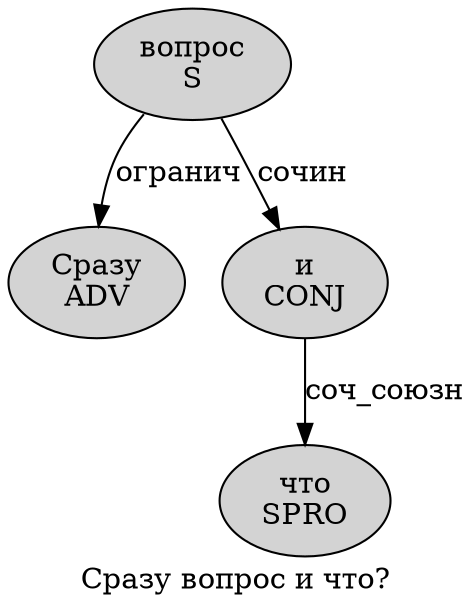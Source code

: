 digraph SENTENCE_2460 {
	graph [label="Сразу вопрос и что?"]
	node [style=filled]
		0 [label="Сразу
ADV" color="" fillcolor=lightgray penwidth=1 shape=ellipse]
		1 [label="вопрос
S" color="" fillcolor=lightgray penwidth=1 shape=ellipse]
		2 [label="и
CONJ" color="" fillcolor=lightgray penwidth=1 shape=ellipse]
		3 [label="что
SPRO" color="" fillcolor=lightgray penwidth=1 shape=ellipse]
			1 -> 0 [label="огранич"]
			1 -> 2 [label="сочин"]
			2 -> 3 [label="соч_союзн"]
}